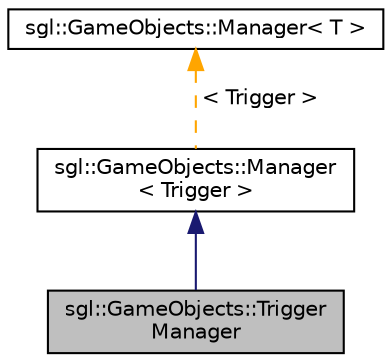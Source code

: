 digraph "sgl::GameObjects::TriggerManager"
{
 // INTERACTIVE_SVG=YES
 // LATEX_PDF_SIZE
  edge [fontname="Helvetica",fontsize="10",labelfontname="Helvetica",labelfontsize="10"];
  node [fontname="Helvetica",fontsize="10",shape=record];
  Node1 [label="sgl::GameObjects::Trigger\lManager",height=0.2,width=0.4,color="black", fillcolor="grey75", style="filled", fontcolor="black",tooltip="Specialization of sgl::GameObjects::Manager to handle triggers."];
  Node2 -> Node1 [dir="back",color="midnightblue",fontsize="10",style="solid",fontname="Helvetica"];
  Node2 [label="sgl::GameObjects::Manager\l\< Trigger \>",height=0.2,width=0.4,color="black", fillcolor="white", style="filled",URL="$de/dbb/classsgl_1_1GameObjects_1_1Manager.html",tooltip=" "];
  Node3 -> Node2 [dir="back",color="orange",fontsize="10",style="dashed",label=" \< Trigger \>" ,fontname="Helvetica"];
  Node3 [label="sgl::GameObjects::Manager\< T \>",height=0.2,width=0.4,color="black", fillcolor="white", style="filled",URL="$de/dbb/classsgl_1_1GameObjects_1_1Manager.html",tooltip="Templated singleton to hold ressources throughout the lifetime of the program."];
}
